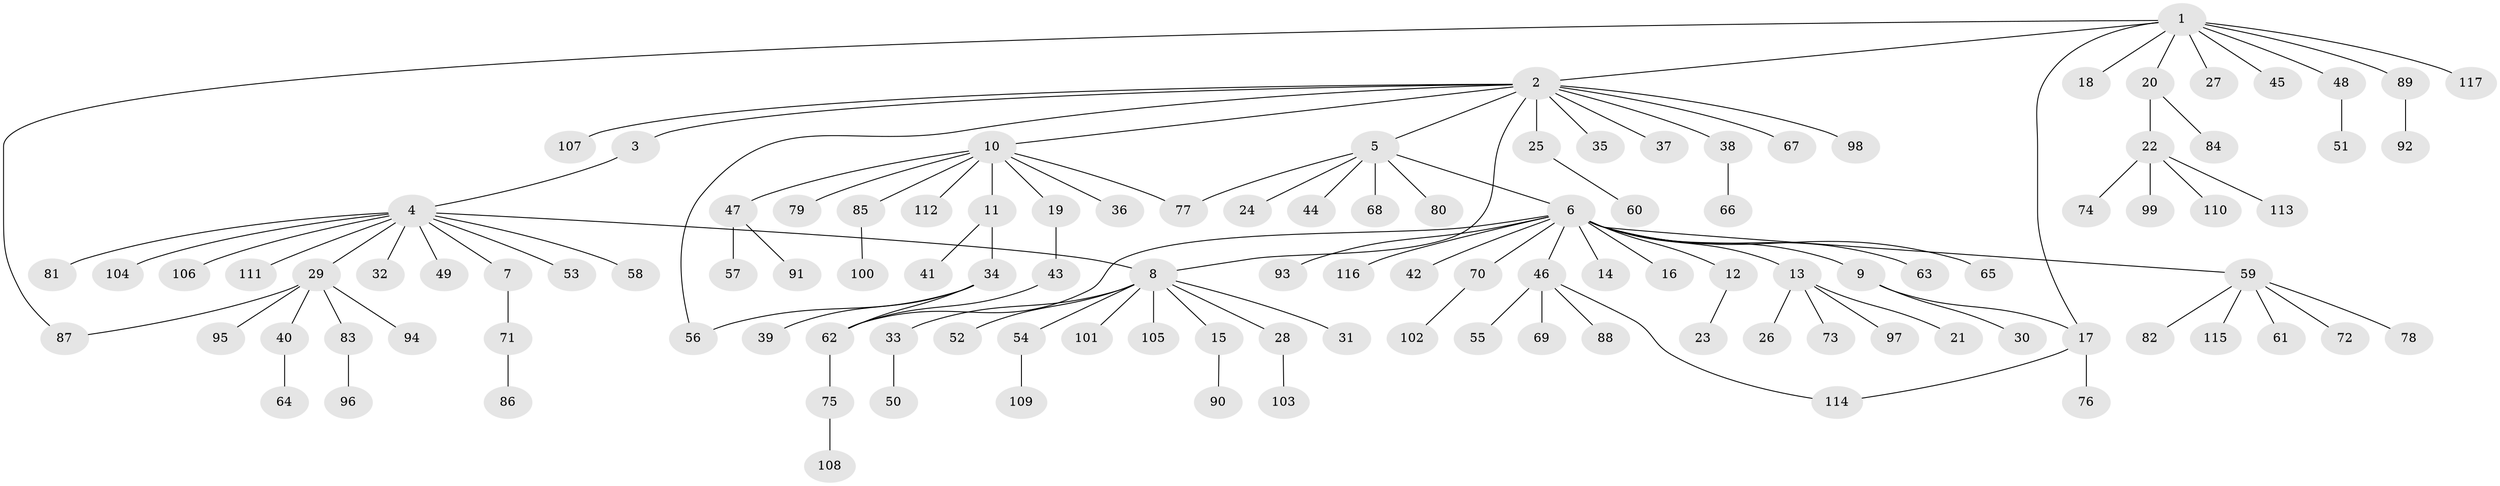 // Generated by graph-tools (version 1.1) at 2025/35/03/09/25 02:35:16]
// undirected, 117 vertices, 124 edges
graph export_dot {
graph [start="1"]
  node [color=gray90,style=filled];
  1;
  2;
  3;
  4;
  5;
  6;
  7;
  8;
  9;
  10;
  11;
  12;
  13;
  14;
  15;
  16;
  17;
  18;
  19;
  20;
  21;
  22;
  23;
  24;
  25;
  26;
  27;
  28;
  29;
  30;
  31;
  32;
  33;
  34;
  35;
  36;
  37;
  38;
  39;
  40;
  41;
  42;
  43;
  44;
  45;
  46;
  47;
  48;
  49;
  50;
  51;
  52;
  53;
  54;
  55;
  56;
  57;
  58;
  59;
  60;
  61;
  62;
  63;
  64;
  65;
  66;
  67;
  68;
  69;
  70;
  71;
  72;
  73;
  74;
  75;
  76;
  77;
  78;
  79;
  80;
  81;
  82;
  83;
  84;
  85;
  86;
  87;
  88;
  89;
  90;
  91;
  92;
  93;
  94;
  95;
  96;
  97;
  98;
  99;
  100;
  101;
  102;
  103;
  104;
  105;
  106;
  107;
  108;
  109;
  110;
  111;
  112;
  113;
  114;
  115;
  116;
  117;
  1 -- 2;
  1 -- 17;
  1 -- 18;
  1 -- 20;
  1 -- 27;
  1 -- 45;
  1 -- 48;
  1 -- 87;
  1 -- 89;
  1 -- 117;
  2 -- 3;
  2 -- 5;
  2 -- 8;
  2 -- 10;
  2 -- 25;
  2 -- 35;
  2 -- 37;
  2 -- 38;
  2 -- 56;
  2 -- 67;
  2 -- 98;
  2 -- 107;
  3 -- 4;
  4 -- 7;
  4 -- 8;
  4 -- 29;
  4 -- 32;
  4 -- 49;
  4 -- 53;
  4 -- 58;
  4 -- 81;
  4 -- 104;
  4 -- 106;
  4 -- 111;
  5 -- 6;
  5 -- 24;
  5 -- 44;
  5 -- 68;
  5 -- 77;
  5 -- 80;
  6 -- 9;
  6 -- 12;
  6 -- 13;
  6 -- 14;
  6 -- 16;
  6 -- 42;
  6 -- 46;
  6 -- 59;
  6 -- 62;
  6 -- 63;
  6 -- 65;
  6 -- 70;
  6 -- 93;
  6 -- 116;
  7 -- 71;
  8 -- 15;
  8 -- 28;
  8 -- 31;
  8 -- 33;
  8 -- 52;
  8 -- 54;
  8 -- 101;
  8 -- 105;
  9 -- 17;
  9 -- 30;
  10 -- 11;
  10 -- 19;
  10 -- 36;
  10 -- 47;
  10 -- 77;
  10 -- 79;
  10 -- 85;
  10 -- 112;
  11 -- 34;
  11 -- 41;
  12 -- 23;
  13 -- 21;
  13 -- 26;
  13 -- 73;
  13 -- 97;
  15 -- 90;
  17 -- 76;
  17 -- 114;
  19 -- 43;
  20 -- 22;
  20 -- 84;
  22 -- 74;
  22 -- 99;
  22 -- 110;
  22 -- 113;
  25 -- 60;
  28 -- 103;
  29 -- 40;
  29 -- 83;
  29 -- 87;
  29 -- 94;
  29 -- 95;
  33 -- 50;
  34 -- 39;
  34 -- 56;
  34 -- 62;
  38 -- 66;
  40 -- 64;
  43 -- 62;
  46 -- 55;
  46 -- 69;
  46 -- 88;
  46 -- 114;
  47 -- 57;
  47 -- 91;
  48 -- 51;
  54 -- 109;
  59 -- 61;
  59 -- 72;
  59 -- 78;
  59 -- 82;
  59 -- 115;
  62 -- 75;
  70 -- 102;
  71 -- 86;
  75 -- 108;
  83 -- 96;
  85 -- 100;
  89 -- 92;
}
